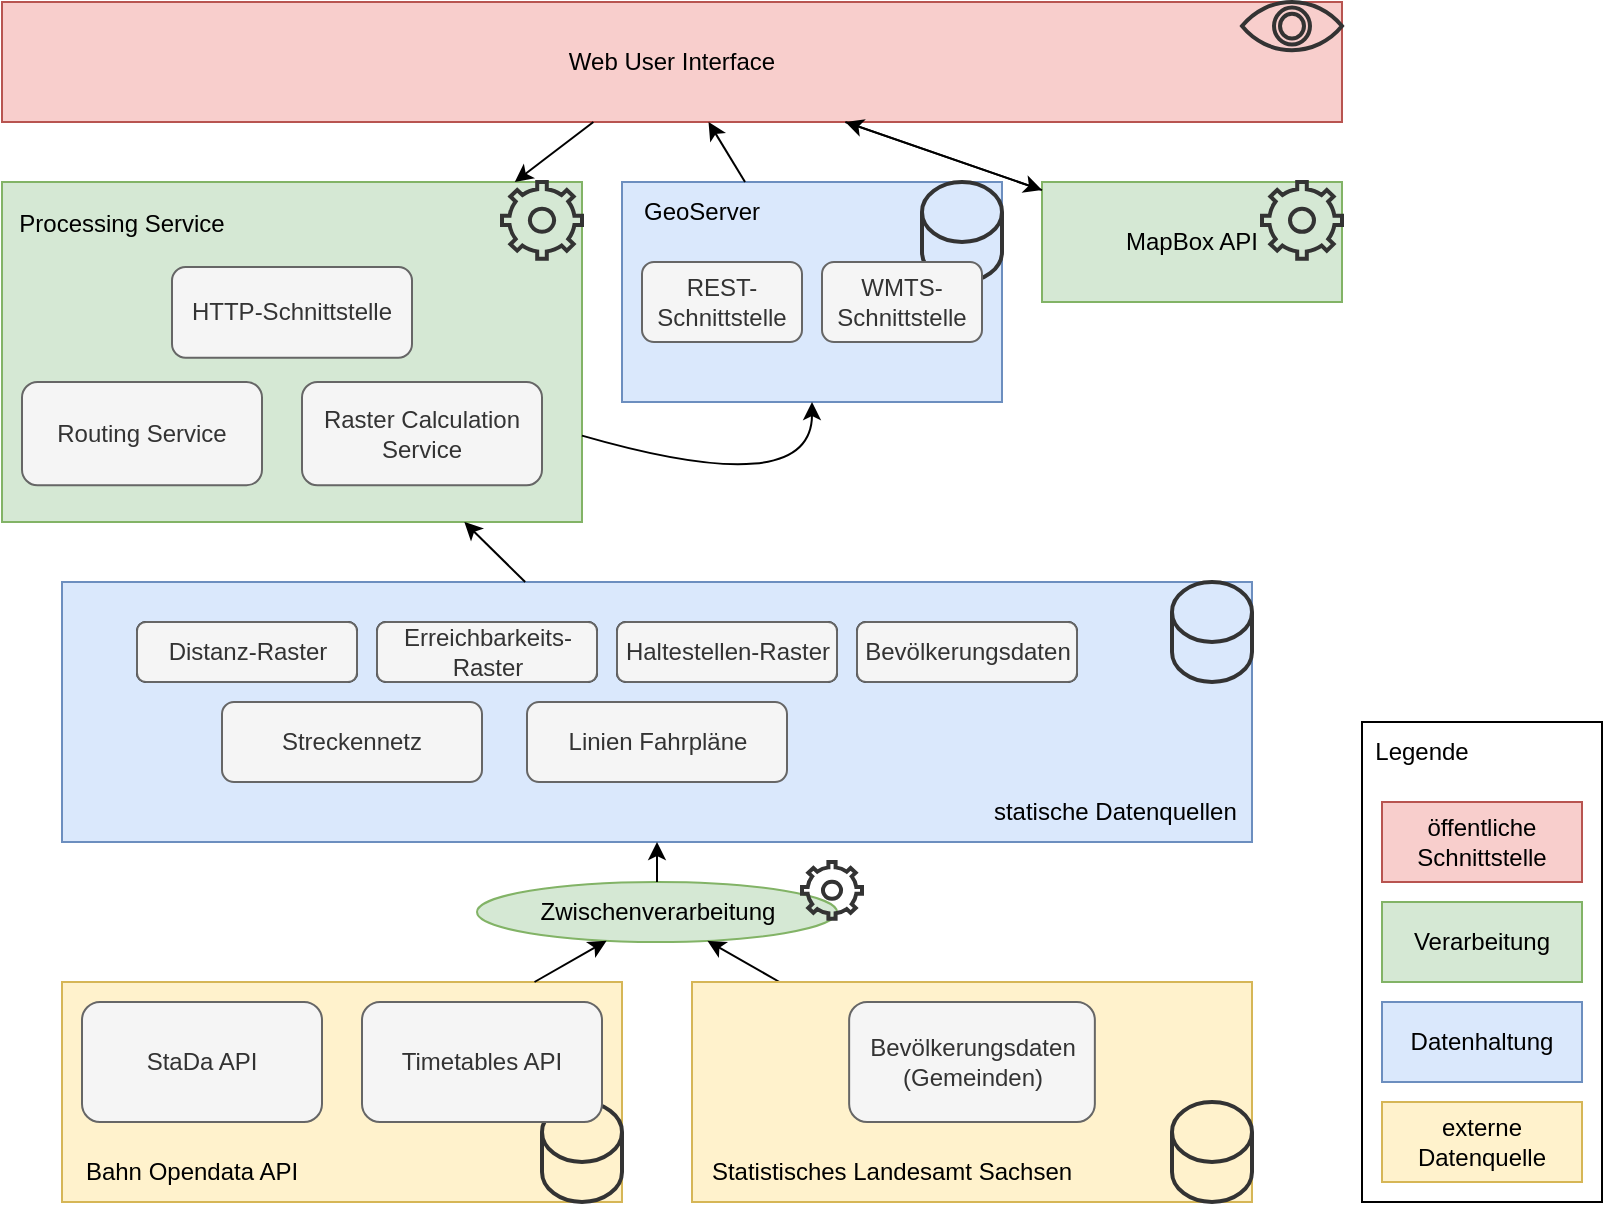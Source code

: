 <mxfile version="16.1.2" type="device"><diagram id="NRECrSDbwA2h_PFyetBp" name="Seite-1"><mxGraphModel dx="1422" dy="865" grid="1" gridSize="10" guides="1" tooltips="1" connect="1" arrows="1" fold="1" page="1" pageScale="1" pageWidth="1169" pageHeight="827" math="0" shadow="0"><root><mxCell id="0"/><mxCell id="1" parent="0"/><mxCell id="ztZY8H6TXukcipiwLHkB-3" value="Web User Interface" style="rounded=0;whiteSpace=wrap;html=1;fillColor=#f8cecc;strokeColor=#b85450;" parent="1" vertex="1"><mxGeometry x="80" y="30" width="670" height="60" as="geometry"/></mxCell><mxCell id="ztZY8H6TXukcipiwLHkB-4" value="MapBox API" style="rounded=0;whiteSpace=wrap;html=1;fillColor=#d5e8d4;strokeColor=#82b366;" parent="1" vertex="1"><mxGeometry x="600" y="120" width="150" height="60" as="geometry"/></mxCell><mxCell id="ztZY8H6TXukcipiwLHkB-19" value="Zwischenverarbeitung" style="ellipse;whiteSpace=wrap;html=1;fillColor=#d5e8d4;strokeColor=#82b366;" parent="1" vertex="1"><mxGeometry x="317.5" y="470" width="180" height="30" as="geometry"/></mxCell><mxCell id="ztZY8H6TXukcipiwLHkB-42" value="" style="group" parent="1" vertex="1" connectable="0"><mxGeometry x="110" y="320" width="595" height="130" as="geometry"/></mxCell><mxCell id="ztZY8H6TXukcipiwLHkB-23" value="" style="rounded=0;whiteSpace=wrap;html=1;fillColor=#dae8fc;strokeColor=#6c8ebf;" parent="ztZY8H6TXukcipiwLHkB-42" vertex="1"><mxGeometry width="595" height="130" as="geometry"/></mxCell><mxCell id="ztZY8H6TXukcipiwLHkB-15" value="Bevölkerungsdaten" style="rounded=1;whiteSpace=wrap;html=1;" parent="ztZY8H6TXukcipiwLHkB-42" vertex="1"><mxGeometry x="397.5" y="20" width="110" height="30" as="geometry"/></mxCell><mxCell id="ztZY8H6TXukcipiwLHkB-21" value="Haltestellen-Raster" style="rounded=1;whiteSpace=wrap;html=1;" parent="ztZY8H6TXukcipiwLHkB-42" vertex="1"><mxGeometry x="277.5" y="20" width="110" height="30" as="geometry"/></mxCell><mxCell id="ztZY8H6TXukcipiwLHkB-22" value="Erreichbarkeits-Raster" style="rounded=1;whiteSpace=wrap;html=1;" parent="ztZY8H6TXukcipiwLHkB-42" vertex="1"><mxGeometry x="157.5" y="20" width="110" height="30" as="geometry"/></mxCell><mxCell id="ztZY8H6TXukcipiwLHkB-24" value="&amp;nbsp;statische Datenquellen" style="text;html=1;strokeColor=none;fillColor=none;align=center;verticalAlign=middle;whiteSpace=wrap;rounded=0;" parent="ztZY8H6TXukcipiwLHkB-42" vertex="1"><mxGeometry x="460" y="100" width="130" height="30" as="geometry"/></mxCell><mxCell id="ztZY8H6TXukcipiwLHkB-25" value="Distanz-Raster" style="rounded=1;whiteSpace=wrap;html=1;" parent="ztZY8H6TXukcipiwLHkB-42" vertex="1"><mxGeometry x="37.5" y="20" width="110" height="30" as="geometry"/></mxCell><mxCell id="ztZY8H6TXukcipiwLHkB-36" value="Distanz-Raster" style="rounded=1;whiteSpace=wrap;html=1;fillColor=#f5f5f5;fontColor=#333333;strokeColor=#666666;" parent="ztZY8H6TXukcipiwLHkB-42" vertex="1"><mxGeometry x="37.5" y="20" width="110" height="30" as="geometry"/></mxCell><mxCell id="ztZY8H6TXukcipiwLHkB-37" value="Erreichbarkeits-Raster" style="rounded=1;whiteSpace=wrap;html=1;fillColor=#f5f5f5;fontColor=#333333;strokeColor=#666666;" parent="ztZY8H6TXukcipiwLHkB-42" vertex="1"><mxGeometry x="157.5" y="20" width="110" height="30" as="geometry"/></mxCell><mxCell id="ztZY8H6TXukcipiwLHkB-38" value="Haltestellen-Raster" style="rounded=1;whiteSpace=wrap;html=1;fillColor=#f5f5f5;fontColor=#333333;strokeColor=#666666;" parent="ztZY8H6TXukcipiwLHkB-42" vertex="1"><mxGeometry x="277.5" y="20" width="110" height="30" as="geometry"/></mxCell><mxCell id="ztZY8H6TXukcipiwLHkB-39" value="Bevölkerungsdaten" style="rounded=1;whiteSpace=wrap;html=1;fillColor=#f5f5f5;fontColor=#333333;strokeColor=#666666;" parent="ztZY8H6TXukcipiwLHkB-42" vertex="1"><mxGeometry x="397.5" y="20" width="110" height="30" as="geometry"/></mxCell><mxCell id="ztZY8H6TXukcipiwLHkB-40" value="Linien Fahrpläne" style="rounded=1;whiteSpace=wrap;html=1;fillColor=#f5f5f5;fontColor=#333333;strokeColor=#666666;" parent="ztZY8H6TXukcipiwLHkB-42" vertex="1"><mxGeometry x="232.5" y="60" width="130" height="40" as="geometry"/></mxCell><mxCell id="ztZY8H6TXukcipiwLHkB-41" value="Streckennetz" style="rounded=1;whiteSpace=wrap;html=1;fillColor=#f5f5f5;fontColor=#333333;strokeColor=#666666;" parent="ztZY8H6TXukcipiwLHkB-42" vertex="1"><mxGeometry x="80" y="60" width="130" height="40" as="geometry"/></mxCell><mxCell id="36zcv1baxjuXrHyDrvTD-21" value="" style="shape=cylinder3;whiteSpace=wrap;html=1;boundedLbl=1;backgroundOutline=1;size=15;strokeColor=#333333;fillColor=none;strokeWidth=2;" vertex="1" parent="ztZY8H6TXukcipiwLHkB-42"><mxGeometry x="555" width="40" height="50" as="geometry"/></mxCell><mxCell id="ztZY8H6TXukcipiwLHkB-44" value="" style="group" parent="1" vertex="1" connectable="0"><mxGeometry x="110" y="520" width="280" height="110" as="geometry"/></mxCell><mxCell id="ztZY8H6TXukcipiwLHkB-7" value="" style="rounded=0;whiteSpace=wrap;html=1;fillColor=#fff2cc;strokeColor=#d6b656;" parent="ztZY8H6TXukcipiwLHkB-44" vertex="1"><mxGeometry width="280" height="110" as="geometry"/></mxCell><mxCell id="ztZY8H6TXukcipiwLHkB-9" value="StaDa API" style="rounded=1;whiteSpace=wrap;html=1;fillColor=#f5f5f5;strokeColor=#666666;fontColor=#333333;" parent="ztZY8H6TXukcipiwLHkB-44" vertex="1"><mxGeometry x="10" y="10" width="120" height="60" as="geometry"/></mxCell><mxCell id="ztZY8H6TXukcipiwLHkB-10" value="Bahn Opendata API" style="text;html=1;strokeColor=none;fillColor=none;align=center;verticalAlign=middle;whiteSpace=wrap;rounded=0;" parent="ztZY8H6TXukcipiwLHkB-44" vertex="1"><mxGeometry y="80" width="130" height="30" as="geometry"/></mxCell><mxCell id="36zcv1baxjuXrHyDrvTD-22" value="" style="shape=cylinder3;whiteSpace=wrap;html=1;boundedLbl=1;backgroundOutline=1;size=15;strokeColor=#333333;fillColor=none;strokeWidth=2;" vertex="1" parent="ztZY8H6TXukcipiwLHkB-44"><mxGeometry x="240" y="60" width="40" height="50" as="geometry"/></mxCell><mxCell id="ztZY8H6TXukcipiwLHkB-8" value="Timetables API" style="rounded=1;whiteSpace=wrap;html=1;fillColor=#f5f5f5;strokeColor=#666666;fontColor=#333333;" parent="ztZY8H6TXukcipiwLHkB-44" vertex="1"><mxGeometry x="150" y="10" width="120" height="60" as="geometry"/></mxCell><mxCell id="ztZY8H6TXukcipiwLHkB-45" value="" style="group" parent="1" vertex="1" connectable="0"><mxGeometry x="80" y="120" width="290" height="170" as="geometry"/></mxCell><mxCell id="ztZY8H6TXukcipiwLHkB-1" value="" style="rounded=0;whiteSpace=wrap;html=1;fillColor=#d5e8d4;strokeColor=#82b366;" parent="ztZY8H6TXukcipiwLHkB-45" vertex="1"><mxGeometry width="290" height="170" as="geometry"/></mxCell><mxCell id="ztZY8H6TXukcipiwLHkB-2" value="Processing Service" style="text;html=1;strokeColor=none;fillColor=none;align=center;verticalAlign=middle;whiteSpace=wrap;rounded=0;" parent="ztZY8H6TXukcipiwLHkB-45" vertex="1"><mxGeometry width="120" height="42.5" as="geometry"/></mxCell><mxCell id="ztZY8H6TXukcipiwLHkB-13" value="Routing Service" style="rounded=1;whiteSpace=wrap;html=1;fillColor=#f5f5f5;fontColor=#333333;strokeColor=#666666;" parent="ztZY8H6TXukcipiwLHkB-45" vertex="1"><mxGeometry x="10" y="100" width="120" height="51.67" as="geometry"/></mxCell><mxCell id="ztZY8H6TXukcipiwLHkB-46" value="HTTP-Schnittstelle" style="rounded=1;whiteSpace=wrap;html=1;fillColor=#f5f5f5;fontColor=#333333;strokeColor=#666666;" parent="ztZY8H6TXukcipiwLHkB-45" vertex="1"><mxGeometry x="85" y="42.497" width="120" height="45.333" as="geometry"/></mxCell><mxCell id="ztZY8H6TXukcipiwLHkB-14" value="Raster Calculation Service" style="rounded=1;whiteSpace=wrap;html=1;fillColor=#f5f5f5;fontColor=#333333;strokeColor=#666666;" parent="ztZY8H6TXukcipiwLHkB-45" vertex="1"><mxGeometry x="150" y="100" width="120" height="51.67" as="geometry"/></mxCell><mxCell id="36zcv1baxjuXrHyDrvTD-18" value="" style="html=1;verticalLabelPosition=bottom;align=center;labelBackgroundColor=#ffffff;verticalAlign=top;strokeWidth=2;strokeColor=#333333;shadow=0;dashed=0;shape=mxgraph.ios7.icons.settings;fillColor=none;" vertex="1" parent="ztZY8H6TXukcipiwLHkB-45"><mxGeometry x="250" y="-1.421e-14" width="40" height="38.33" as="geometry"/></mxCell><mxCell id="ztZY8H6TXukcipiwLHkB-50" value="" style="group" parent="1" vertex="1" connectable="0"><mxGeometry x="390" y="120" width="190" height="110" as="geometry"/></mxCell><mxCell id="ztZY8H6TXukcipiwLHkB-5" value="" style="rounded=0;whiteSpace=wrap;html=1;fillColor=#dae8fc;strokeColor=#6c8ebf;" parent="ztZY8H6TXukcipiwLHkB-50" vertex="1"><mxGeometry width="190" height="110" as="geometry"/></mxCell><mxCell id="ztZY8H6TXukcipiwLHkB-47" value="GeoServer" style="text;html=1;strokeColor=none;fillColor=none;align=center;verticalAlign=middle;whiteSpace=wrap;rounded=0;" parent="ztZY8H6TXukcipiwLHkB-50" vertex="1"><mxGeometry width="80" height="30" as="geometry"/></mxCell><mxCell id="ztZY8H6TXukcipiwLHkB-48" value="REST-Schnittstelle" style="rounded=1;whiteSpace=wrap;html=1;fillColor=#f5f5f5;fontColor=#333333;strokeColor=#666666;" parent="ztZY8H6TXukcipiwLHkB-50" vertex="1"><mxGeometry x="10" y="40" width="80" height="40" as="geometry"/></mxCell><mxCell id="36zcv1baxjuXrHyDrvTD-20" value="" style="shape=cylinder3;whiteSpace=wrap;html=1;boundedLbl=1;backgroundOutline=1;size=15;strokeColor=#333333;fillColor=none;strokeWidth=2;" vertex="1" parent="ztZY8H6TXukcipiwLHkB-50"><mxGeometry x="150" width="40" height="50" as="geometry"/></mxCell><mxCell id="ztZY8H6TXukcipiwLHkB-49" value="WMTS-Schnittstelle" style="rounded=1;whiteSpace=wrap;html=1;fillColor=#f5f5f5;fontColor=#333333;strokeColor=#666666;" parent="ztZY8H6TXukcipiwLHkB-50" vertex="1"><mxGeometry x="100" y="40" width="80" height="40" as="geometry"/></mxCell><mxCell id="PjPQOjPFueoOsCIEB0zG-1" value="" style="endArrow=classic;html=1;rounded=0;" parent="1" source="ztZY8H6TXukcipiwLHkB-7" target="ztZY8H6TXukcipiwLHkB-19" edge="1"><mxGeometry width="50" height="50" relative="1" as="geometry"><mxPoint x="700" y="490" as="sourcePoint"/><mxPoint x="750" y="440" as="targetPoint"/></mxGeometry></mxCell><mxCell id="PjPQOjPFueoOsCIEB0zG-2" value="" style="endArrow=classic;html=1;rounded=0;" parent="1" source="ztZY8H6TXukcipiwLHkB-19" target="ztZY8H6TXukcipiwLHkB-23" edge="1"><mxGeometry width="50" height="50" relative="1" as="geometry"><mxPoint x="700" y="490" as="sourcePoint"/><mxPoint x="750" y="440" as="targetPoint"/></mxGeometry></mxCell><mxCell id="PjPQOjPFueoOsCIEB0zG-3" value="" style="endArrow=classic;html=1;rounded=0;" parent="1" source="ztZY8H6TXukcipiwLHkB-23" target="ztZY8H6TXukcipiwLHkB-1" edge="1"><mxGeometry width="50" height="50" relative="1" as="geometry"><mxPoint x="700" y="460" as="sourcePoint"/><mxPoint x="750" y="410" as="targetPoint"/></mxGeometry></mxCell><mxCell id="PjPQOjPFueoOsCIEB0zG-5" value="" style="curved=1;endArrow=classic;html=1;rounded=0;" parent="1" source="ztZY8H6TXukcipiwLHkB-1" target="ztZY8H6TXukcipiwLHkB-5" edge="1"><mxGeometry width="50" height="50" relative="1" as="geometry"><mxPoint x="700" y="460" as="sourcePoint"/><mxPoint x="750" y="410" as="targetPoint"/><Array as="points"><mxPoint x="485" y="280"/></Array></mxGeometry></mxCell><mxCell id="PjPQOjPFueoOsCIEB0zG-6" value="" style="endArrow=classic;html=1;rounded=0;" parent="1" source="ztZY8H6TXukcipiwLHkB-3" target="ztZY8H6TXukcipiwLHkB-1" edge="1"><mxGeometry width="50" height="50" relative="1" as="geometry"><mxPoint x="700" y="160" as="sourcePoint"/><mxPoint x="750" y="110" as="targetPoint"/></mxGeometry></mxCell><mxCell id="PjPQOjPFueoOsCIEB0zG-7" value="" style="endArrow=classic;html=1;rounded=0;" parent="1" source="ztZY8H6TXukcipiwLHkB-5" target="ztZY8H6TXukcipiwLHkB-3" edge="1"><mxGeometry width="50" height="50" relative="1" as="geometry"><mxPoint x="700" y="360" as="sourcePoint"/><mxPoint x="750" y="310" as="targetPoint"/></mxGeometry></mxCell><mxCell id="PjPQOjPFueoOsCIEB0zG-8" value="" style="endArrow=classic;html=1;rounded=0;" parent="1" source="ztZY8H6TXukcipiwLHkB-4" target="ztZY8H6TXukcipiwLHkB-3" edge="1"><mxGeometry width="50" height="50" relative="1" as="geometry"><mxPoint x="700" y="360" as="sourcePoint"/><mxPoint x="750" y="310" as="targetPoint"/></mxGeometry></mxCell><mxCell id="PjPQOjPFueoOsCIEB0zG-9" value="" style="endArrow=classic;html=1;rounded=0;" parent="1" source="ztZY8H6TXukcipiwLHkB-3" target="ztZY8H6TXukcipiwLHkB-4" edge="1"><mxGeometry width="50" height="50" relative="1" as="geometry"><mxPoint x="700" y="360" as="sourcePoint"/><mxPoint x="750" y="310" as="targetPoint"/></mxGeometry></mxCell><mxCell id="36zcv1baxjuXrHyDrvTD-6" value="" style="endArrow=classic;html=1;rounded=0;" edge="1" parent="1" source="36zcv1baxjuXrHyDrvTD-2" target="ztZY8H6TXukcipiwLHkB-19"><mxGeometry width="50" height="50" relative="1" as="geometry"><mxPoint x="344.64" y="530" as="sourcePoint"/><mxPoint x="388.049" y="509.174" as="targetPoint"/></mxGeometry></mxCell><mxCell id="36zcv1baxjuXrHyDrvTD-7" value="" style="group" vertex="1" connectable="0" parent="1"><mxGeometry x="425" y="520" width="280" height="110" as="geometry"/></mxCell><mxCell id="36zcv1baxjuXrHyDrvTD-2" value="" style="rounded=0;whiteSpace=wrap;html=1;fillColor=#fff2cc;strokeColor=#d6b656;" vertex="1" parent="36zcv1baxjuXrHyDrvTD-7"><mxGeometry width="280" height="110" as="geometry"/></mxCell><mxCell id="36zcv1baxjuXrHyDrvTD-4" value="Bevölkerungsdaten&lt;br&gt;(Gemeinden)" style="rounded=1;whiteSpace=wrap;html=1;fillColor=#f5f5f5;strokeColor=#666666;fontColor=#333333;" vertex="1" parent="36zcv1baxjuXrHyDrvTD-7"><mxGeometry x="78.57" y="10" width="122.86" height="60" as="geometry"/></mxCell><mxCell id="36zcv1baxjuXrHyDrvTD-5" value="Statistisches Landesamt Sachsen" style="text;html=1;strokeColor=none;fillColor=none;align=center;verticalAlign=middle;whiteSpace=wrap;rounded=0;" vertex="1" parent="36zcv1baxjuXrHyDrvTD-7"><mxGeometry y="80" width="200" height="30" as="geometry"/></mxCell><mxCell id="36zcv1baxjuXrHyDrvTD-23" value="" style="shape=cylinder3;whiteSpace=wrap;html=1;boundedLbl=1;backgroundOutline=1;size=15;strokeColor=#333333;fillColor=none;strokeWidth=2;" vertex="1" parent="36zcv1baxjuXrHyDrvTD-7"><mxGeometry x="240" y="60" width="40" height="50" as="geometry"/></mxCell><mxCell id="36zcv1baxjuXrHyDrvTD-15" value="" style="group" vertex="1" connectable="0" parent="1"><mxGeometry x="760" y="390" width="120" height="240" as="geometry"/></mxCell><mxCell id="36zcv1baxjuXrHyDrvTD-8" value="" style="rounded=0;whiteSpace=wrap;html=1;" vertex="1" parent="36zcv1baxjuXrHyDrvTD-15"><mxGeometry width="120" height="240" as="geometry"/></mxCell><mxCell id="36zcv1baxjuXrHyDrvTD-9" value="Legende" style="text;html=1;strokeColor=none;fillColor=none;align=center;verticalAlign=middle;whiteSpace=wrap;rounded=0;" vertex="1" parent="36zcv1baxjuXrHyDrvTD-15"><mxGeometry width="60" height="30" as="geometry"/></mxCell><mxCell id="36zcv1baxjuXrHyDrvTD-10" value="Verarbeitung" style="rounded=0;whiteSpace=wrap;html=1;fillColor=#d5e8d4;strokeColor=#82b366;" vertex="1" parent="36zcv1baxjuXrHyDrvTD-15"><mxGeometry x="10" y="90" width="100" height="40" as="geometry"/></mxCell><mxCell id="36zcv1baxjuXrHyDrvTD-11" value="Datenhaltung" style="rounded=0;whiteSpace=wrap;html=1;fillColor=#dae8fc;strokeColor=#6c8ebf;" vertex="1" parent="36zcv1baxjuXrHyDrvTD-15"><mxGeometry x="10" y="140" width="100" height="40" as="geometry"/></mxCell><mxCell id="36zcv1baxjuXrHyDrvTD-12" value="externe Datenquelle" style="rounded=0;whiteSpace=wrap;html=1;fillColor=#fff2cc;strokeColor=#d6b656;" vertex="1" parent="36zcv1baxjuXrHyDrvTD-15"><mxGeometry x="10" y="190" width="100" height="40" as="geometry"/></mxCell><mxCell id="36zcv1baxjuXrHyDrvTD-13" value="öffentliche&lt;br&gt;Schnittstelle" style="rounded=0;whiteSpace=wrap;html=1;fillColor=#f8cecc;strokeColor=#b85450;" vertex="1" parent="36zcv1baxjuXrHyDrvTD-15"><mxGeometry x="10" y="40" width="100" height="40" as="geometry"/></mxCell><mxCell id="36zcv1baxjuXrHyDrvTD-19" value="" style="html=1;verticalLabelPosition=bottom;align=center;labelBackgroundColor=#ffffff;verticalAlign=top;strokeWidth=2;strokeColor=#333333;shadow=0;dashed=0;shape=mxgraph.ios7.icons.settings;fillColor=none;" vertex="1" parent="1"><mxGeometry x="710" y="120" width="40" height="38.33" as="geometry"/></mxCell><mxCell id="36zcv1baxjuXrHyDrvTD-24" value="" style="html=1;verticalLabelPosition=bottom;align=center;labelBackgroundColor=#ffffff;verticalAlign=top;strokeWidth=2;strokeColor=#333333;shadow=0;dashed=0;shape=mxgraph.ios7.icons.settings;fillColor=none;" vertex="1" parent="1"><mxGeometry x="480" y="460" width="30" height="28.33" as="geometry"/></mxCell><mxCell id="36zcv1baxjuXrHyDrvTD-25" value="" style="html=1;verticalLabelPosition=bottom;align=center;labelBackgroundColor=#ffffff;verticalAlign=top;strokeWidth=2;strokeColor=#333333;shadow=0;dashed=0;shape=mxgraph.ios7.icons.eye;fillColor=none;" vertex="1" parent="1"><mxGeometry x="700" y="30" width="50" height="24.1" as="geometry"/></mxCell></root></mxGraphModel></diagram></mxfile>
